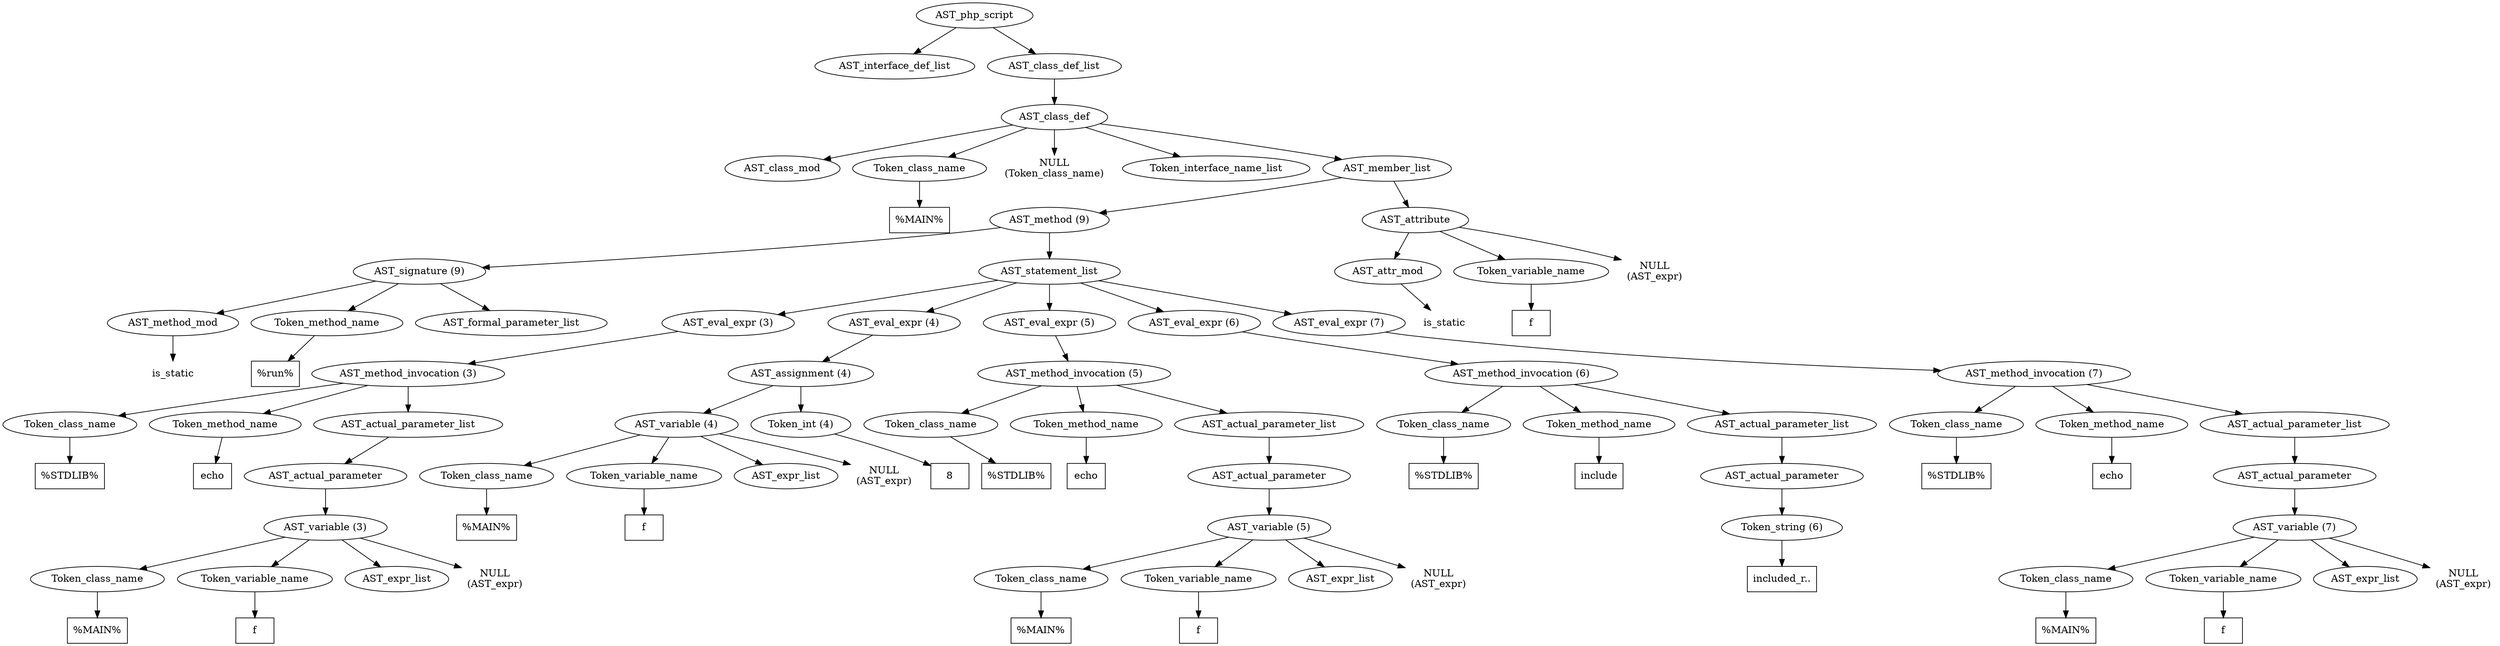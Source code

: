 /*
 * AST in dot format generated by phc -- the PHP compiler
 */

digraph AST {
node_0 [label="AST_php_script"];
node_1 [label="AST_interface_def_list"];
node_2 [label="AST_class_def_list"];
node_3 [label="AST_class_def"];
node_4 [label="AST_class_mod"];
node_5 [label="Token_class_name"];
node_6 [label="%MAIN%", shape=box]
node_5 -> node_6;
node_7 [label="NULL\n(Token_class_name)", shape=plaintext]
node_8 [label="Token_interface_name_list"];
node_9 [label="AST_member_list"];
node_10 [label="AST_method (9)"];
node_11 [label="AST_signature (9)"];
node_12 [label="AST_method_mod"];
node_13 [label="is_static", shape=plaintext]
node_12 -> node_13;
node_14 [label="Token_method_name"];
node_15 [label="%run%", shape=box]
node_14 -> node_15;
node_16 [label="AST_formal_parameter_list"];
node_11 -> node_16;
node_11 -> node_14;
node_11 -> node_12;
node_17 [label="AST_statement_list"];
node_18 [label="AST_eval_expr (3)"];
node_19 [label="AST_method_invocation (3)"];
node_20 [label="Token_class_name"];
node_21 [label="%STDLIB%", shape=box]
node_20 -> node_21;
node_22 [label="Token_method_name"];
node_23 [label="echo", shape=box]
node_22 -> node_23;
node_24 [label="AST_actual_parameter_list"];
node_25 [label="AST_actual_parameter"];
node_26 [label="AST_variable (3)"];
node_27 [label="Token_class_name"];
node_28 [label="%MAIN%", shape=box]
node_27 -> node_28;
node_29 [label="Token_variable_name"];
node_30 [label="f", shape=box]
node_29 -> node_30;
node_31 [label="AST_expr_list"];
node_32 [label="NULL\n(AST_expr)", shape=plaintext]
node_26 -> node_32;
node_26 -> node_31;
node_26 -> node_29;
node_26 -> node_27;
node_25 -> node_26;
node_24 -> node_25;
node_19 -> node_24;
node_19 -> node_22;
node_19 -> node_20;
node_18 -> node_19;
node_33 [label="AST_eval_expr (4)"];
node_34 [label="AST_assignment (4)"];
node_35 [label="AST_variable (4)"];
node_36 [label="Token_class_name"];
node_37 [label="%MAIN%", shape=box]
node_36 -> node_37;
node_38 [label="Token_variable_name"];
node_39 [label="f", shape=box]
node_38 -> node_39;
node_40 [label="AST_expr_list"];
node_41 [label="NULL\n(AST_expr)", shape=plaintext]
node_35 -> node_41;
node_35 -> node_40;
node_35 -> node_38;
node_35 -> node_36;
node_42 [label="Token_int (4)"];
node_43 [label="8", shape=box]
node_42 -> node_43;
node_34 -> node_42;
node_34 -> node_35;
node_33 -> node_34;
node_44 [label="AST_eval_expr (5)"];
node_45 [label="AST_method_invocation (5)"];
node_46 [label="Token_class_name"];
node_47 [label="%STDLIB%", shape=box]
node_46 -> node_47;
node_48 [label="Token_method_name"];
node_49 [label="echo", shape=box]
node_48 -> node_49;
node_50 [label="AST_actual_parameter_list"];
node_51 [label="AST_actual_parameter"];
node_52 [label="AST_variable (5)"];
node_53 [label="Token_class_name"];
node_54 [label="%MAIN%", shape=box]
node_53 -> node_54;
node_55 [label="Token_variable_name"];
node_56 [label="f", shape=box]
node_55 -> node_56;
node_57 [label="AST_expr_list"];
node_58 [label="NULL\n(AST_expr)", shape=plaintext]
node_52 -> node_58;
node_52 -> node_57;
node_52 -> node_55;
node_52 -> node_53;
node_51 -> node_52;
node_50 -> node_51;
node_45 -> node_50;
node_45 -> node_48;
node_45 -> node_46;
node_44 -> node_45;
node_59 [label="AST_eval_expr (6)"];
node_60 [label="AST_method_invocation (6)"];
node_61 [label="Token_class_name"];
node_62 [label="%STDLIB%", shape=box]
node_61 -> node_62;
node_63 [label="Token_method_name"];
node_64 [label="include", shape=box]
node_63 -> node_64;
node_65 [label="AST_actual_parameter_list"];
node_66 [label="AST_actual_parameter"];
node_67 [label="Token_string (6)"];
node_68 [label="included_r..", shape=box]
node_67 -> node_68;
node_66 -> node_67;
node_65 -> node_66;
node_60 -> node_65;
node_60 -> node_63;
node_60 -> node_61;
node_59 -> node_60;
node_69 [label="AST_eval_expr (7)"];
node_70 [label="AST_method_invocation (7)"];
node_71 [label="Token_class_name"];
node_72 [label="%STDLIB%", shape=box]
node_71 -> node_72;
node_73 [label="Token_method_name"];
node_74 [label="echo", shape=box]
node_73 -> node_74;
node_75 [label="AST_actual_parameter_list"];
node_76 [label="AST_actual_parameter"];
node_77 [label="AST_variable (7)"];
node_78 [label="Token_class_name"];
node_79 [label="%MAIN%", shape=box]
node_78 -> node_79;
node_80 [label="Token_variable_name"];
node_81 [label="f", shape=box]
node_80 -> node_81;
node_82 [label="AST_expr_list"];
node_83 [label="NULL\n(AST_expr)", shape=plaintext]
node_77 -> node_83;
node_77 -> node_82;
node_77 -> node_80;
node_77 -> node_78;
node_76 -> node_77;
node_75 -> node_76;
node_70 -> node_75;
node_70 -> node_73;
node_70 -> node_71;
node_69 -> node_70;
node_17 -> node_69;
node_17 -> node_59;
node_17 -> node_44;
node_17 -> node_33;
node_17 -> node_18;
node_10 -> node_17;
node_10 -> node_11;
node_84 [label="AST_attribute"];
node_85 [label="AST_attr_mod"];
node_86 [label="is_static", shape=plaintext]
node_85 -> node_86;
node_87 [label="Token_variable_name"];
node_88 [label="f", shape=box]
node_87 -> node_88;
node_89 [label="NULL\n(AST_expr)", shape=plaintext]
node_84 -> node_89;
node_84 -> node_87;
node_84 -> node_85;
node_9 -> node_84;
node_9 -> node_10;
node_3 -> node_9;
node_3 -> node_8;
node_3 -> node_7;
node_3 -> node_5;
node_3 -> node_4;
node_2 -> node_3;
node_0 -> node_2;
node_0 -> node_1;
}
